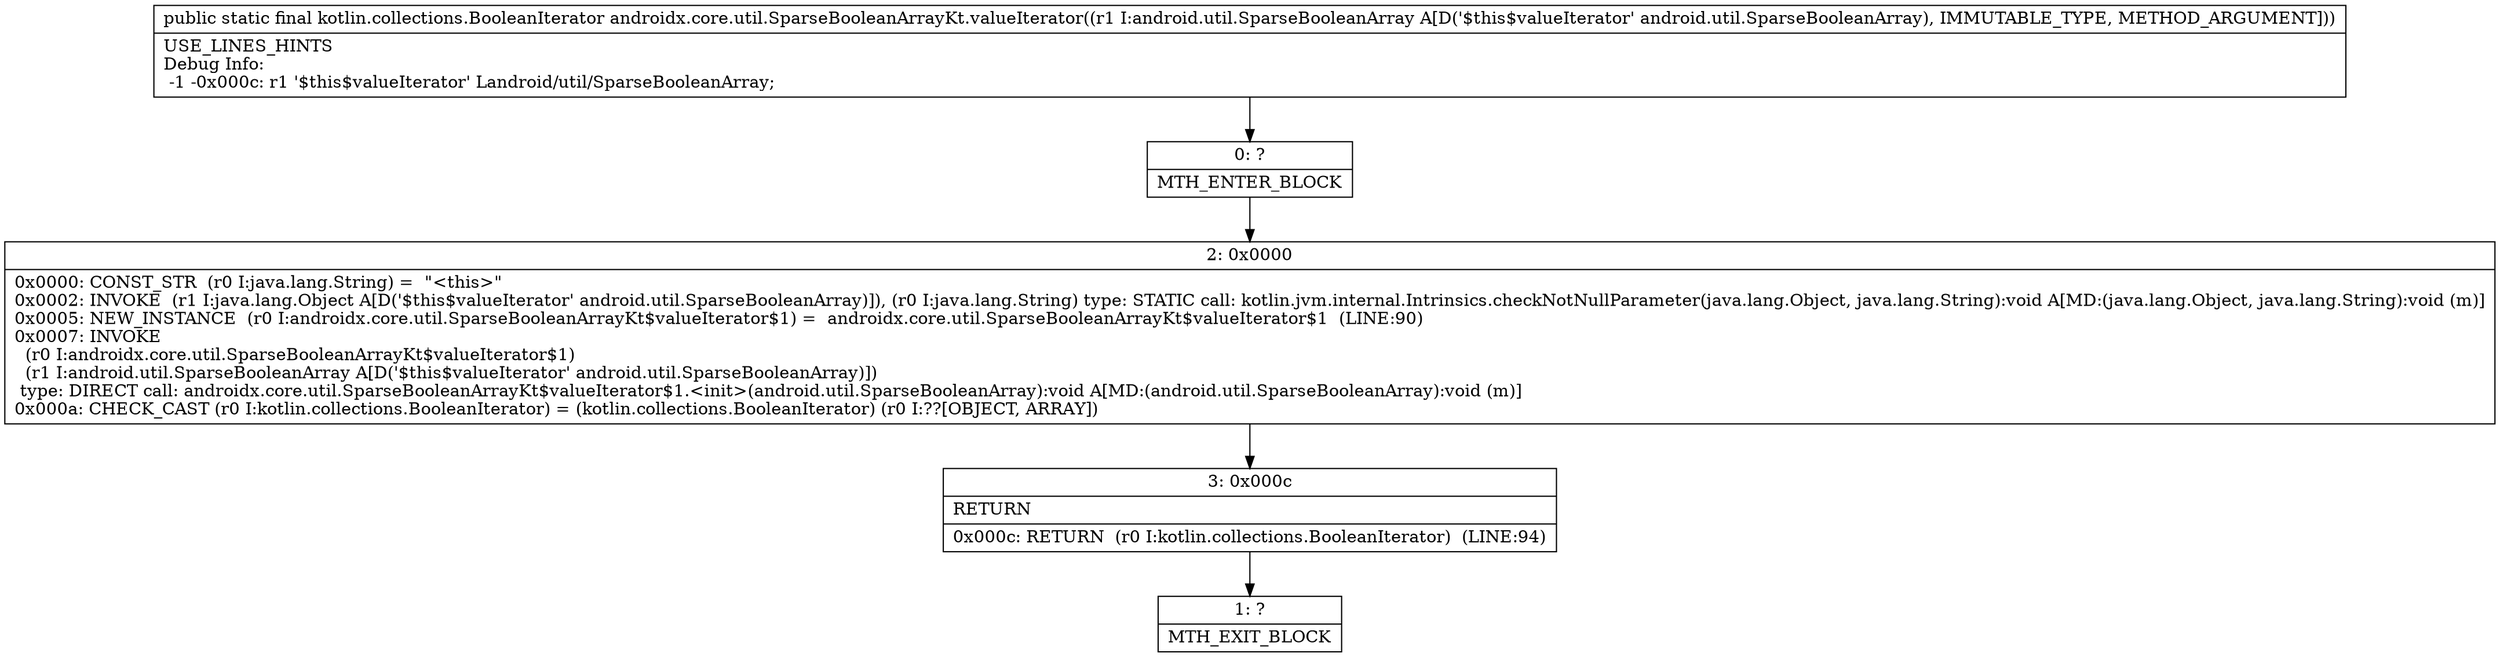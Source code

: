 digraph "CFG forandroidx.core.util.SparseBooleanArrayKt.valueIterator(Landroid\/util\/SparseBooleanArray;)Lkotlin\/collections\/BooleanIterator;" {
Node_0 [shape=record,label="{0\:\ ?|MTH_ENTER_BLOCK\l}"];
Node_2 [shape=record,label="{2\:\ 0x0000|0x0000: CONST_STR  (r0 I:java.lang.String) =  \"\<this\>\" \l0x0002: INVOKE  (r1 I:java.lang.Object A[D('$this$valueIterator' android.util.SparseBooleanArray)]), (r0 I:java.lang.String) type: STATIC call: kotlin.jvm.internal.Intrinsics.checkNotNullParameter(java.lang.Object, java.lang.String):void A[MD:(java.lang.Object, java.lang.String):void (m)]\l0x0005: NEW_INSTANCE  (r0 I:androidx.core.util.SparseBooleanArrayKt$valueIterator$1) =  androidx.core.util.SparseBooleanArrayKt$valueIterator$1  (LINE:90)\l0x0007: INVOKE  \l  (r0 I:androidx.core.util.SparseBooleanArrayKt$valueIterator$1)\l  (r1 I:android.util.SparseBooleanArray A[D('$this$valueIterator' android.util.SparseBooleanArray)])\l type: DIRECT call: androidx.core.util.SparseBooleanArrayKt$valueIterator$1.\<init\>(android.util.SparseBooleanArray):void A[MD:(android.util.SparseBooleanArray):void (m)]\l0x000a: CHECK_CAST (r0 I:kotlin.collections.BooleanIterator) = (kotlin.collections.BooleanIterator) (r0 I:??[OBJECT, ARRAY]) \l}"];
Node_3 [shape=record,label="{3\:\ 0x000c|RETURN\l|0x000c: RETURN  (r0 I:kotlin.collections.BooleanIterator)  (LINE:94)\l}"];
Node_1 [shape=record,label="{1\:\ ?|MTH_EXIT_BLOCK\l}"];
MethodNode[shape=record,label="{public static final kotlin.collections.BooleanIterator androidx.core.util.SparseBooleanArrayKt.valueIterator((r1 I:android.util.SparseBooleanArray A[D('$this$valueIterator' android.util.SparseBooleanArray), IMMUTABLE_TYPE, METHOD_ARGUMENT]))  | USE_LINES_HINTS\lDebug Info:\l  \-1 \-0x000c: r1 '$this$valueIterator' Landroid\/util\/SparseBooleanArray;\l}"];
MethodNode -> Node_0;Node_0 -> Node_2;
Node_2 -> Node_3;
Node_3 -> Node_1;
}

